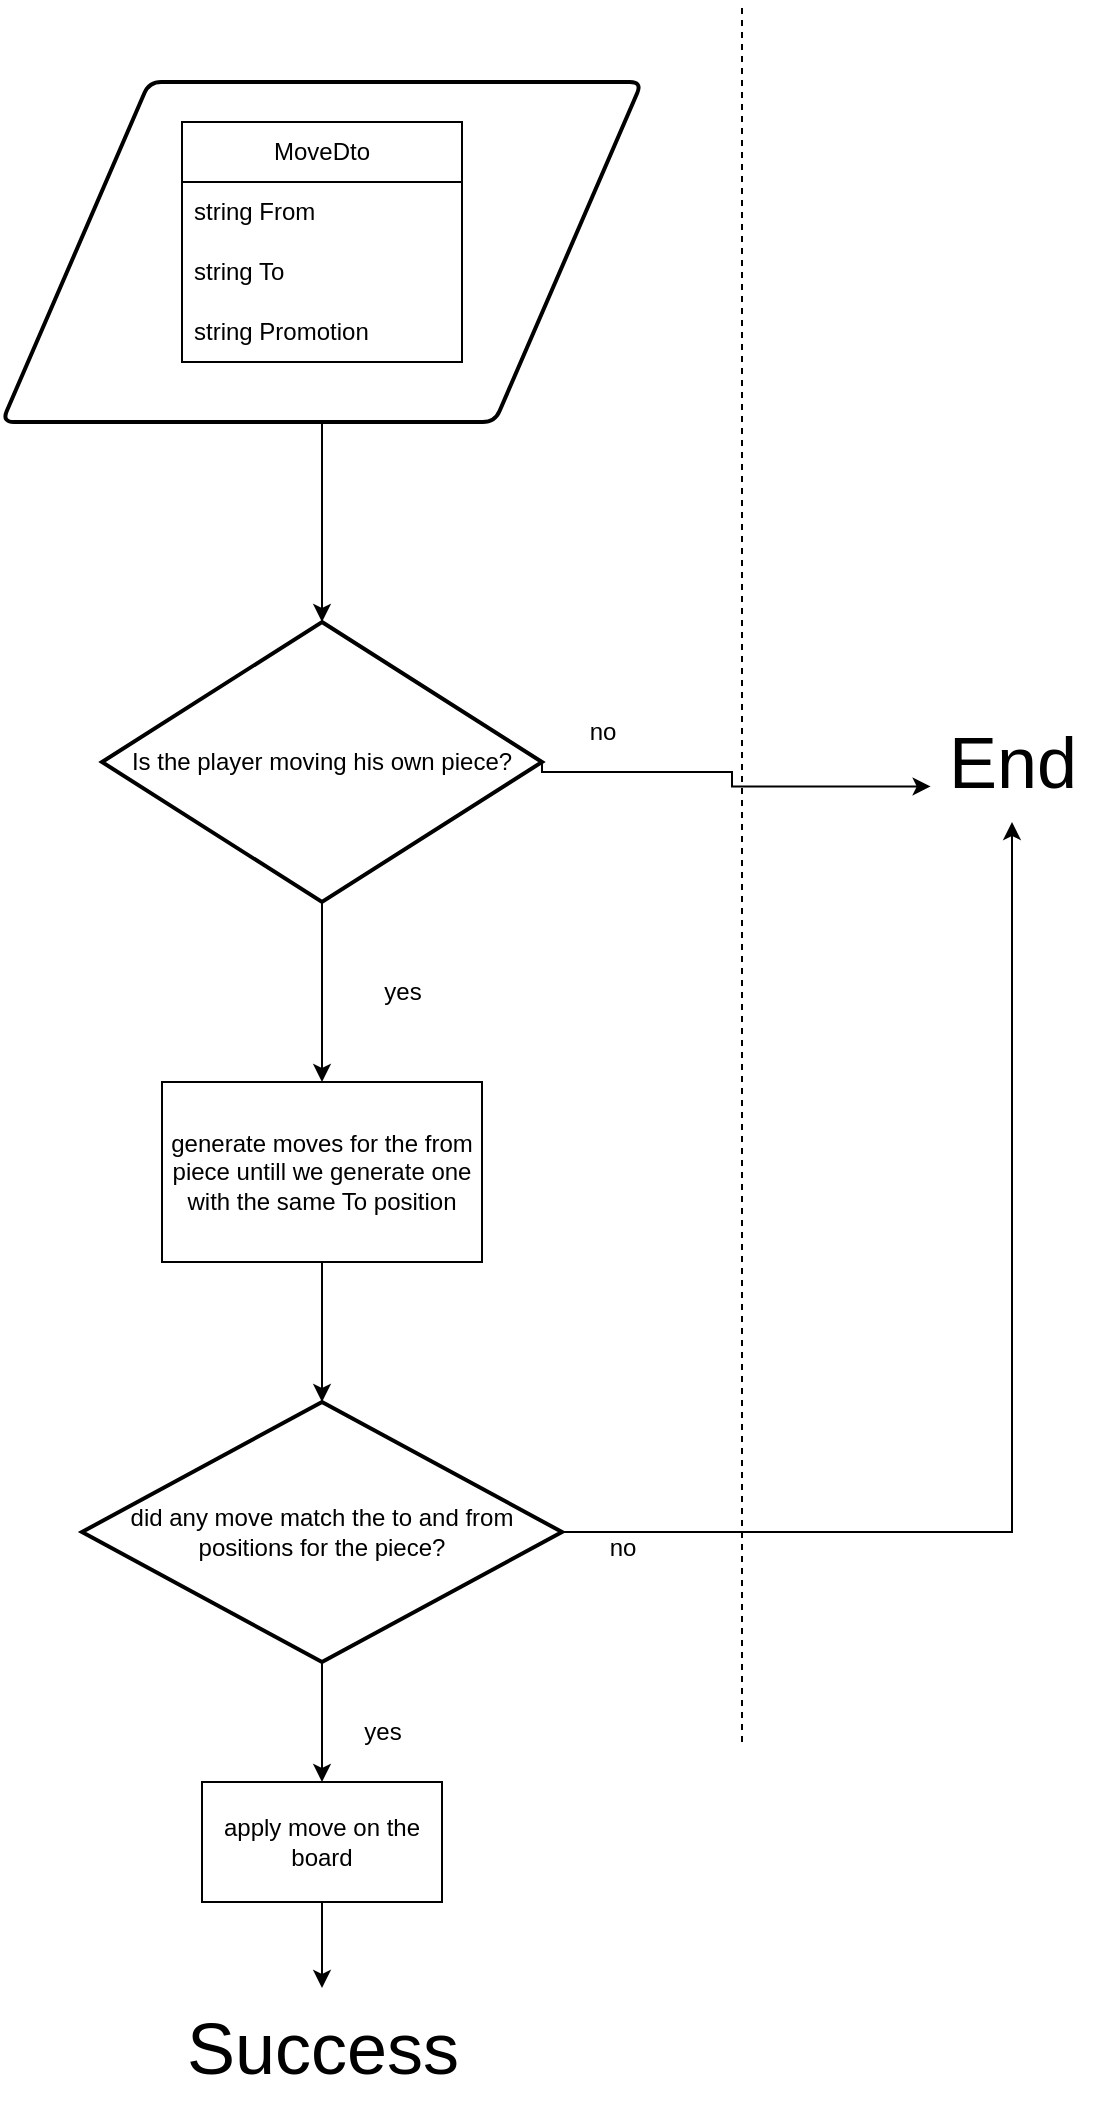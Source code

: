 <mxfile version="26.0.16">
  <diagram name="Page-1" id="SwcjrciffEa3kpsxSUFM">
    <mxGraphModel dx="1310" dy="795" grid="1" gridSize="10" guides="1" tooltips="1" connect="1" arrows="1" fold="1" page="1" pageScale="1" pageWidth="850" pageHeight="1100" math="0" shadow="0">
      <root>
        <mxCell id="0" />
        <mxCell id="1" parent="0" />
        <mxCell id="61CxAGmyJOgiY7a1NCY--8" style="edgeStyle=orthogonalEdgeStyle;rounded=0;orthogonalLoop=1;jettySize=auto;html=1;exitX=0.5;exitY=1;exitDx=0;exitDy=0;" edge="1" parent="1" source="61CxAGmyJOgiY7a1NCY--5" target="61CxAGmyJOgiY7a1NCY--7">
          <mxGeometry relative="1" as="geometry" />
        </mxCell>
        <mxCell id="61CxAGmyJOgiY7a1NCY--5" value="" style="shape=parallelogram;html=1;strokeWidth=2;perimeter=parallelogramPerimeter;whiteSpace=wrap;rounded=1;arcSize=12;size=0.23;" vertex="1" parent="1">
          <mxGeometry x="230" y="80" width="320" height="170" as="geometry" />
        </mxCell>
        <mxCell id="61CxAGmyJOgiY7a1NCY--1" value="MoveDto" style="swimlane;fontStyle=0;childLayout=stackLayout;horizontal=1;startSize=30;horizontalStack=0;resizeParent=1;resizeParentMax=0;resizeLast=0;collapsible=1;marginBottom=0;whiteSpace=wrap;html=1;" vertex="1" parent="1">
          <mxGeometry x="320" y="100" width="140" height="120" as="geometry" />
        </mxCell>
        <mxCell id="61CxAGmyJOgiY7a1NCY--2" value="string From" style="text;strokeColor=none;fillColor=none;align=left;verticalAlign=middle;spacingLeft=4;spacingRight=4;overflow=hidden;points=[[0,0.5],[1,0.5]];portConstraint=eastwest;rotatable=0;whiteSpace=wrap;html=1;" vertex="1" parent="61CxAGmyJOgiY7a1NCY--1">
          <mxGeometry y="30" width="140" height="30" as="geometry" />
        </mxCell>
        <mxCell id="61CxAGmyJOgiY7a1NCY--3" value="string To" style="text;strokeColor=none;fillColor=none;align=left;verticalAlign=middle;spacingLeft=4;spacingRight=4;overflow=hidden;points=[[0,0.5],[1,0.5]];portConstraint=eastwest;rotatable=0;whiteSpace=wrap;html=1;" vertex="1" parent="61CxAGmyJOgiY7a1NCY--1">
          <mxGeometry y="60" width="140" height="30" as="geometry" />
        </mxCell>
        <mxCell id="61CxAGmyJOgiY7a1NCY--4" value="string Promotion" style="text;strokeColor=none;fillColor=none;align=left;verticalAlign=middle;spacingLeft=4;spacingRight=4;overflow=hidden;points=[[0,0.5],[1,0.5]];portConstraint=eastwest;rotatable=0;whiteSpace=wrap;html=1;" vertex="1" parent="61CxAGmyJOgiY7a1NCY--1">
          <mxGeometry y="90" width="140" height="30" as="geometry" />
        </mxCell>
        <mxCell id="61CxAGmyJOgiY7a1NCY--14" style="edgeStyle=orthogonalEdgeStyle;rounded=0;orthogonalLoop=1;jettySize=auto;html=1;entryX=0.5;entryY=0;entryDx=0;entryDy=0;" edge="1" parent="1" source="61CxAGmyJOgiY7a1NCY--7" target="61CxAGmyJOgiY7a1NCY--13">
          <mxGeometry relative="1" as="geometry" />
        </mxCell>
        <mxCell id="61CxAGmyJOgiY7a1NCY--7" value="Is the player moving his own piece?" style="strokeWidth=2;html=1;shape=mxgraph.flowchart.decision;whiteSpace=wrap;" vertex="1" parent="1">
          <mxGeometry x="280" y="350" width="220" height="140" as="geometry" />
        </mxCell>
        <mxCell id="61CxAGmyJOgiY7a1NCY--9" value="" style="endArrow=none;dashed=1;html=1;rounded=0;" edge="1" parent="1">
          <mxGeometry width="50" height="50" relative="1" as="geometry">
            <mxPoint x="600" y="910" as="sourcePoint" />
            <mxPoint x="600" y="40" as="targetPoint" />
          </mxGeometry>
        </mxCell>
        <mxCell id="61CxAGmyJOgiY7a1NCY--10" value="&lt;font style=&quot;font-size: 36px;&quot;&gt;End&lt;/font&gt;" style="text;html=1;align=center;verticalAlign=middle;resizable=0;points=[];autosize=1;strokeColor=none;fillColor=none;" vertex="1" parent="1">
          <mxGeometry x="690" y="390" width="90" height="60" as="geometry" />
        </mxCell>
        <mxCell id="61CxAGmyJOgiY7a1NCY--11" style="edgeStyle=orthogonalEdgeStyle;rounded=0;orthogonalLoop=1;jettySize=auto;html=1;exitX=1;exitY=0.5;exitDx=0;exitDy=0;exitPerimeter=0;entryX=0.048;entryY=0.704;entryDx=0;entryDy=0;entryPerimeter=0;" edge="1" parent="1" source="61CxAGmyJOgiY7a1NCY--7" target="61CxAGmyJOgiY7a1NCY--10">
          <mxGeometry relative="1" as="geometry">
            <Array as="points">
              <mxPoint x="595" y="425" />
              <mxPoint x="595" y="432" />
            </Array>
          </mxGeometry>
        </mxCell>
        <mxCell id="61CxAGmyJOgiY7a1NCY--12" value="no" style="text;html=1;align=center;verticalAlign=middle;resizable=0;points=[];autosize=1;strokeColor=none;fillColor=none;" vertex="1" parent="1">
          <mxGeometry x="510" y="390" width="40" height="30" as="geometry" />
        </mxCell>
        <mxCell id="61CxAGmyJOgiY7a1NCY--13" value="generate moves for the from piece untill we generate one with the same To position" style="rounded=0;whiteSpace=wrap;html=1;" vertex="1" parent="1">
          <mxGeometry x="310" y="580" width="160" height="90" as="geometry" />
        </mxCell>
        <mxCell id="61CxAGmyJOgiY7a1NCY--15" value="yes" style="text;html=1;align=center;verticalAlign=middle;resizable=0;points=[];autosize=1;strokeColor=none;fillColor=none;" vertex="1" parent="1">
          <mxGeometry x="410" y="520" width="40" height="30" as="geometry" />
        </mxCell>
        <mxCell id="61CxAGmyJOgiY7a1NCY--18" style="edgeStyle=orthogonalEdgeStyle;rounded=0;orthogonalLoop=1;jettySize=auto;html=1;" edge="1" parent="1" source="61CxAGmyJOgiY7a1NCY--16" target="61CxAGmyJOgiY7a1NCY--10">
          <mxGeometry relative="1" as="geometry" />
        </mxCell>
        <mxCell id="61CxAGmyJOgiY7a1NCY--20" style="edgeStyle=orthogonalEdgeStyle;rounded=0;orthogonalLoop=1;jettySize=auto;html=1;entryX=0.5;entryY=0;entryDx=0;entryDy=0;" edge="1" parent="1" source="61CxAGmyJOgiY7a1NCY--16" target="61CxAGmyJOgiY7a1NCY--22">
          <mxGeometry relative="1" as="geometry">
            <mxPoint x="390" y="950" as="targetPoint" />
          </mxGeometry>
        </mxCell>
        <mxCell id="61CxAGmyJOgiY7a1NCY--16" value="did any move match the to and from positions for the piece?" style="strokeWidth=2;html=1;shape=mxgraph.flowchart.decision;whiteSpace=wrap;" vertex="1" parent="1">
          <mxGeometry x="270" y="740" width="240" height="130" as="geometry" />
        </mxCell>
        <mxCell id="61CxAGmyJOgiY7a1NCY--17" style="edgeStyle=orthogonalEdgeStyle;rounded=0;orthogonalLoop=1;jettySize=auto;html=1;exitX=0.5;exitY=1;exitDx=0;exitDy=0;entryX=0.5;entryY=0;entryDx=0;entryDy=0;entryPerimeter=0;" edge="1" parent="1" source="61CxAGmyJOgiY7a1NCY--13" target="61CxAGmyJOgiY7a1NCY--16">
          <mxGeometry relative="1" as="geometry" />
        </mxCell>
        <mxCell id="61CxAGmyJOgiY7a1NCY--19" value="no" style="text;html=1;align=center;verticalAlign=middle;resizable=0;points=[];autosize=1;strokeColor=none;fillColor=none;" vertex="1" parent="1">
          <mxGeometry x="520" y="798" width="40" height="30" as="geometry" />
        </mxCell>
        <mxCell id="61CxAGmyJOgiY7a1NCY--21" value="yes" style="text;html=1;align=center;verticalAlign=middle;resizable=0;points=[];autosize=1;strokeColor=none;fillColor=none;" vertex="1" parent="1">
          <mxGeometry x="400" y="890" width="40" height="30" as="geometry" />
        </mxCell>
        <mxCell id="61CxAGmyJOgiY7a1NCY--24" style="edgeStyle=orthogonalEdgeStyle;rounded=0;orthogonalLoop=1;jettySize=auto;html=1;exitX=0.5;exitY=1;exitDx=0;exitDy=0;" edge="1" parent="1" source="61CxAGmyJOgiY7a1NCY--22" target="61CxAGmyJOgiY7a1NCY--23">
          <mxGeometry relative="1" as="geometry" />
        </mxCell>
        <mxCell id="61CxAGmyJOgiY7a1NCY--22" value="apply move on the board" style="rounded=0;whiteSpace=wrap;html=1;" vertex="1" parent="1">
          <mxGeometry x="330" y="930" width="120" height="60" as="geometry" />
        </mxCell>
        <mxCell id="61CxAGmyJOgiY7a1NCY--23" value="&lt;font style=&quot;font-size: 36px;&quot;&gt;Success&lt;/font&gt;" style="text;html=1;align=center;verticalAlign=middle;resizable=0;points=[];autosize=1;strokeColor=none;fillColor=none;" vertex="1" parent="1">
          <mxGeometry x="310" y="1033" width="160" height="60" as="geometry" />
        </mxCell>
      </root>
    </mxGraphModel>
  </diagram>
</mxfile>
